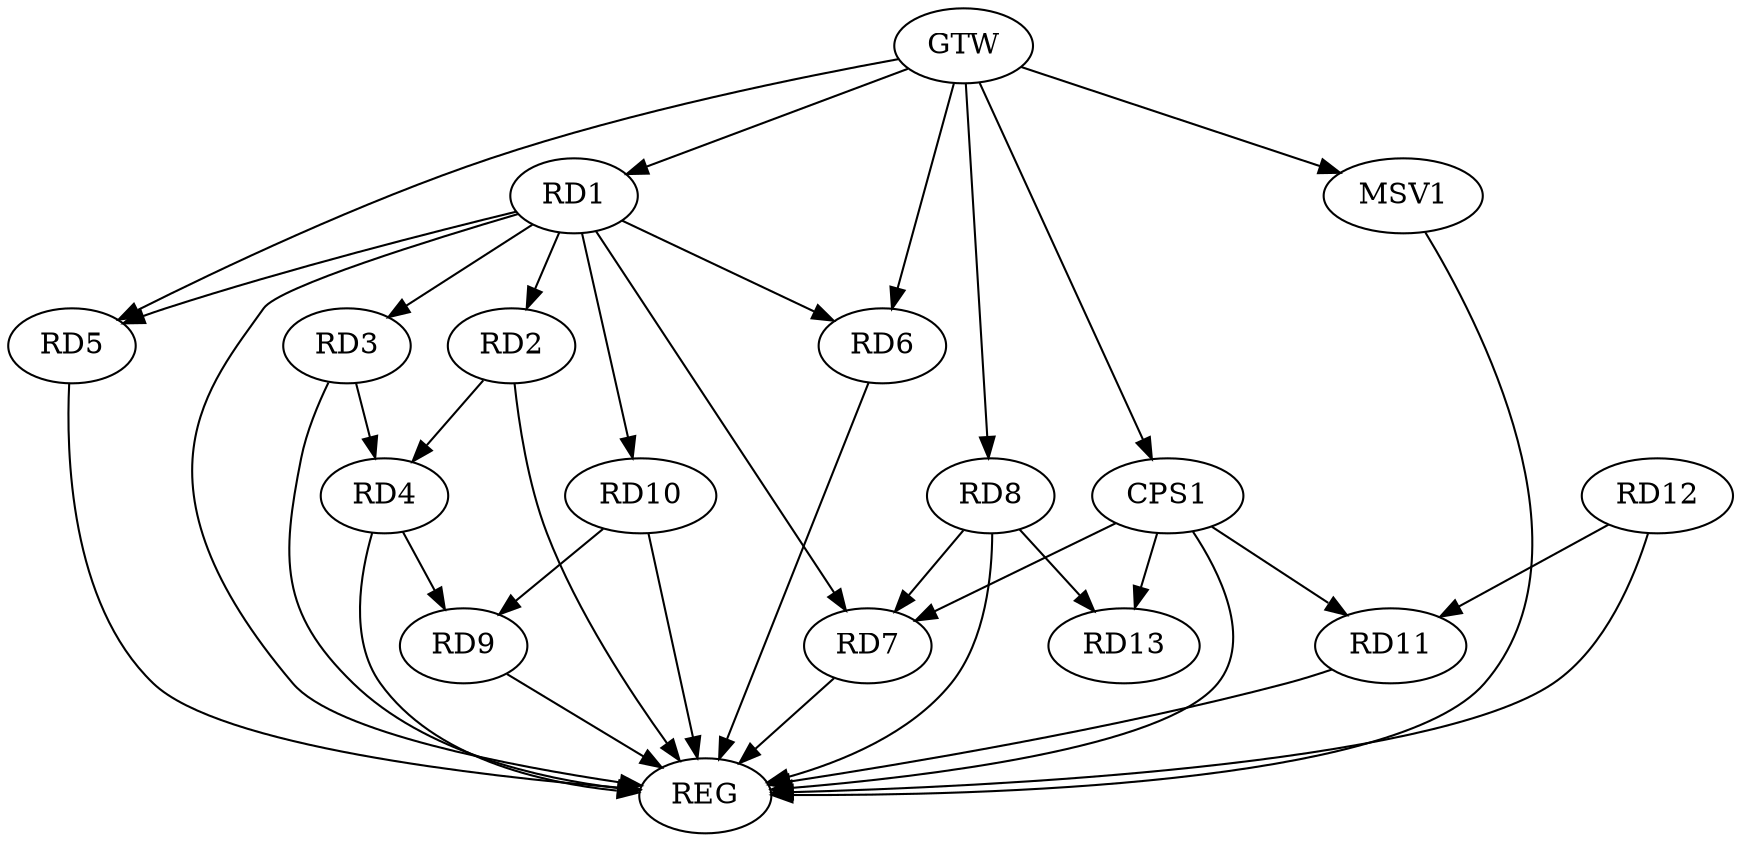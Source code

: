strict digraph G {
  RD1 [ label="RD1" ];
  RD2 [ label="RD2" ];
  RD3 [ label="RD3" ];
  RD4 [ label="RD4" ];
  RD5 [ label="RD5" ];
  RD6 [ label="RD6" ];
  RD7 [ label="RD7" ];
  RD8 [ label="RD8" ];
  RD9 [ label="RD9" ];
  RD10 [ label="RD10" ];
  RD11 [ label="RD11" ];
  RD12 [ label="RD12" ];
  RD13 [ label="RD13" ];
  CPS1 [ label="CPS1" ];
  GTW [ label="GTW" ];
  REG [ label="REG" ];
  MSV1 [ label="MSV1" ];
  RD1 -> RD2;
  RD1 -> RD7;
  RD1 -> RD10;
  RD2 -> RD4;
  RD3 -> RD4;
  RD4 -> RD9;
  RD8 -> RD7;
  RD8 -> RD13;
  RD10 -> RD9;
  RD12 -> RD11;
  CPS1 -> RD7;
  CPS1 -> RD11;
  CPS1 -> RD13;
  GTW -> RD1;
  GTW -> RD5;
  GTW -> RD6;
  GTW -> RD8;
  GTW -> CPS1;
  RD1 -> REG;
  RD2 -> REG;
  RD3 -> REG;
  RD4 -> REG;
  RD5 -> REG;
  RD6 -> REG;
  RD7 -> REG;
  RD8 -> REG;
  RD9 -> REG;
  RD10 -> REG;
  RD11 -> REG;
  RD12 -> REG;
  CPS1 -> REG;
  RD1 -> RD3;
  RD1 -> RD6;
  RD1 -> RD5;
  GTW -> MSV1;
  MSV1 -> REG;
}
